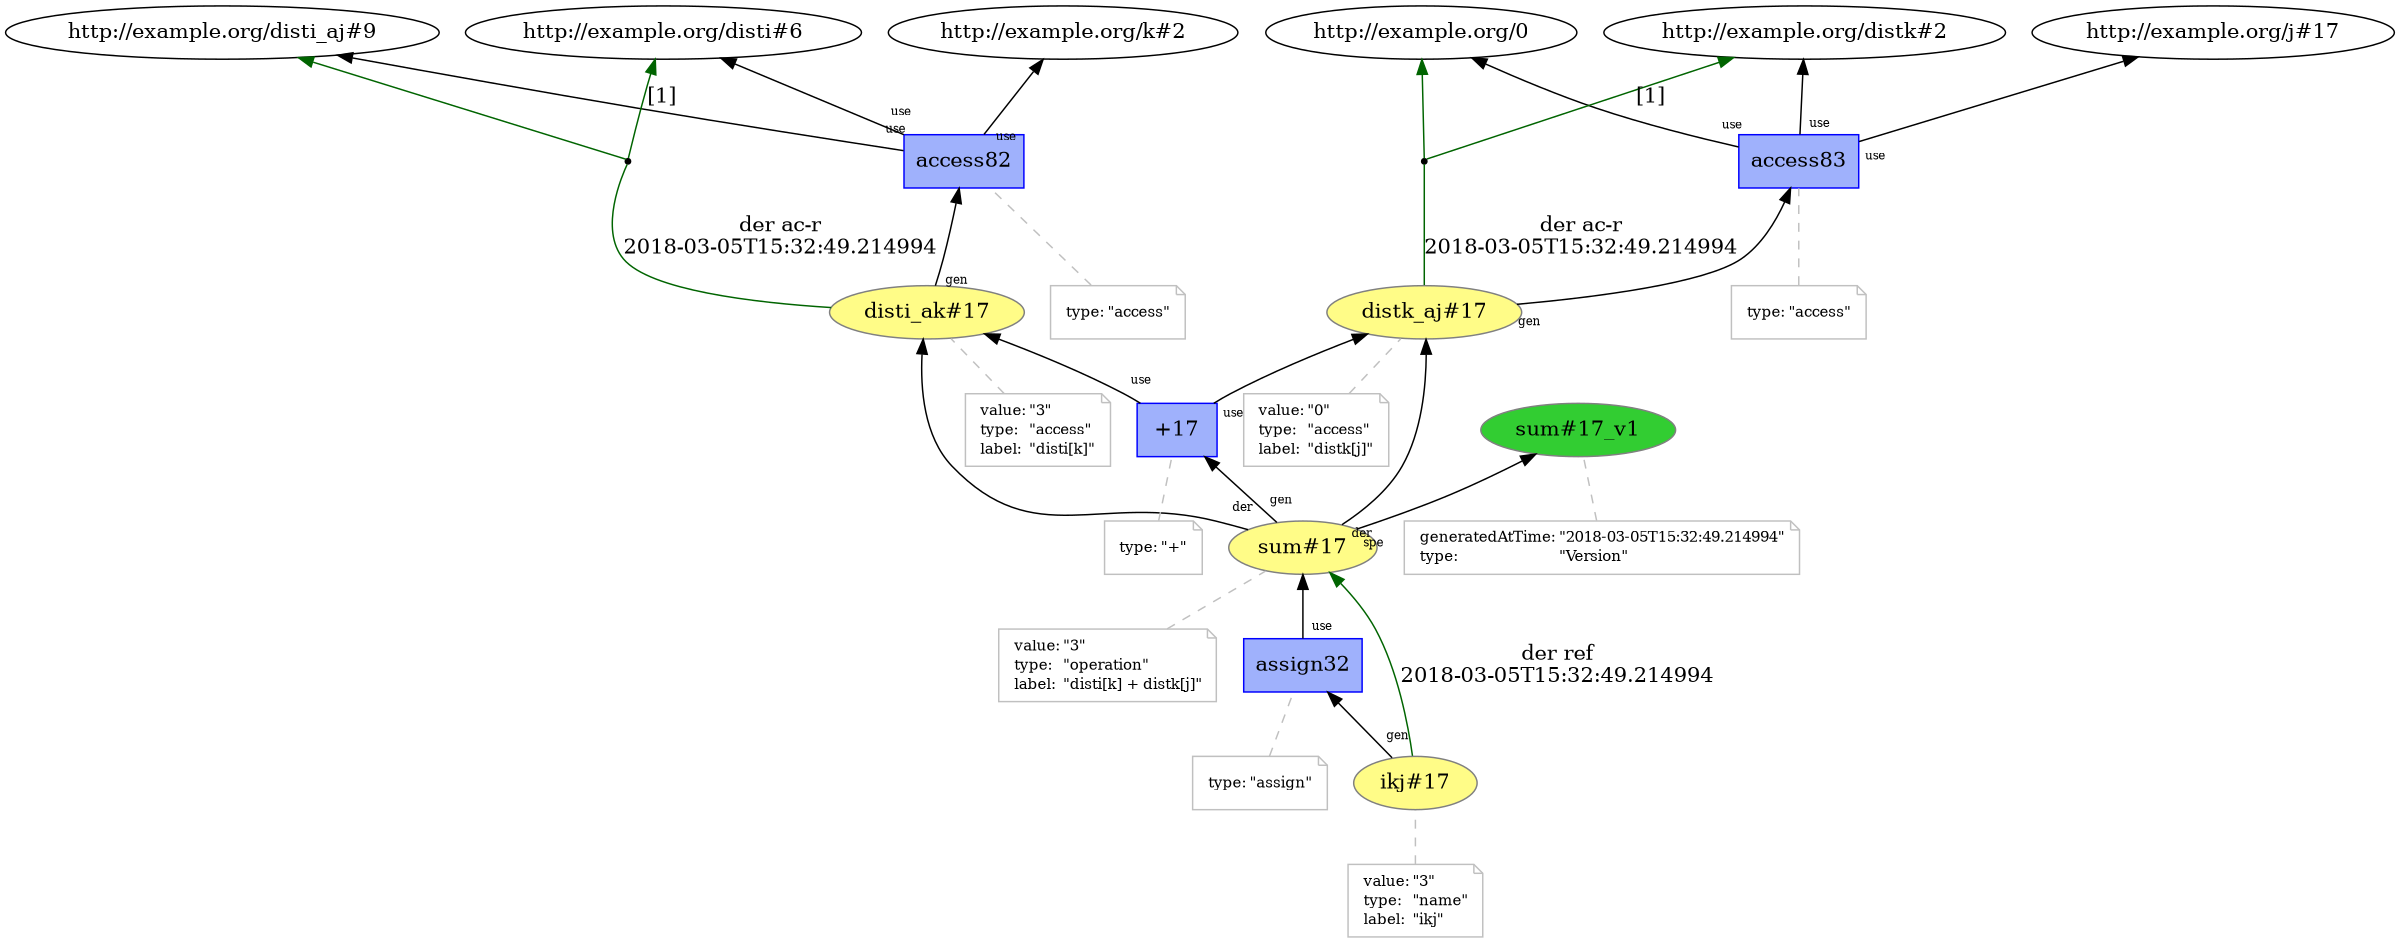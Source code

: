 digraph "PROV" { size="16,12"; rankdir="BT";
"http://example.org/disti_ak#17" [fillcolor="#FFFC87",color="#808080",style="filled",label="disti_ak#17",URL="http://example.org/disti_ak#17"]
"-attrs0" [color="gray",shape="note",fontsize="10",fontcolor="black",label=<<TABLE cellpadding="0" border="0">
	<TR>
	    <TD align="left">value:</TD>
	    <TD align="left">&quot;3&quot;</TD>
	</TR>
	<TR>
	    <TD align="left">type:</TD>
	    <TD align="left">&quot;access&quot;</TD>
	</TR>
	<TR>
	    <TD align="left">label:</TD>
	    <TD align="left">&quot;disti[k]&quot;</TD>
	</TR>
</TABLE>>]
"-attrs0" -> "http://example.org/disti_ak#17" [color="gray",style="dashed",arrowhead="none"]
"http://example.org/access82" [fillcolor="#9FB1FC",color="#0000FF",shape="polygon",sides="4",style="filled",label="access82",URL="http://example.org/access82"]
"-attrs1" [color="gray",shape="note",fontsize="10",fontcolor="black",label=<<TABLE cellpadding="0" border="0">
	<TR>
	    <TD align="left">type:</TD>
	    <TD align="left">&quot;access&quot;</TD>
	</TR>
</TABLE>>]
"-attrs1" -> "http://example.org/access82" [color="gray",style="dashed",arrowhead="none"]
"http://example.org/access82" -> "http://example.org/disti_aj#9" [labelfontsize="8",labeldistance="1.5",labelangle="60.0",rotation="20",taillabel="use"]
"bn0" [shape="point",label=""]
"http://example.org/disti_ak#17" -> "bn0" [arrowhead="none",label="der ac-r
2018-03-05T15:32:49.214994",color="darkgreen"]
"bn0" -> "http://example.org/disti#6" [labelfontsize="8",labeldistance="1.5",color="darkgreen",labelangle="60.0",rotation="20",label="[1]"]
"bn0" -> "http://example.org/disti_aj#9" [color="darkgreen"]
"http://example.org/disti_ak#17" -> "http://example.org/access82" [labelfontsize="8",labeldistance="1.5",labelangle="60.0",rotation="20",taillabel="gen"]
"http://example.org/access82" -> "http://example.org/disti#6" [labelfontsize="8",labeldistance="1.5",labelangle="60.0",rotation="20",taillabel="use"]
"http://example.org/access82" -> "http://example.org/k#2" [labelfontsize="8",labeldistance="1.5",labelangle="60.0",rotation="20",taillabel="use"]
"http://example.org/distk_aj#17" [fillcolor="#FFFC87",color="#808080",style="filled",label="distk_aj#17",URL="http://example.org/distk_aj#17"]
"-attrs2" [color="gray",shape="note",fontsize="10",fontcolor="black",label=<<TABLE cellpadding="0" border="0">
	<TR>
	    <TD align="left">value:</TD>
	    <TD align="left">&quot;0&quot;</TD>
	</TR>
	<TR>
	    <TD align="left">type:</TD>
	    <TD align="left">&quot;access&quot;</TD>
	</TR>
	<TR>
	    <TD align="left">label:</TD>
	    <TD align="left">&quot;distk[j]&quot;</TD>
	</TR>
</TABLE>>]
"-attrs2" -> "http://example.org/distk_aj#17" [color="gray",style="dashed",arrowhead="none"]
"http://example.org/access83" [fillcolor="#9FB1FC",color="#0000FF",shape="polygon",sides="4",style="filled",label="access83",URL="http://example.org/access83"]
"-attrs3" [color="gray",shape="note",fontsize="10",fontcolor="black",label=<<TABLE cellpadding="0" border="0">
	<TR>
	    <TD align="left">type:</TD>
	    <TD align="left">&quot;access&quot;</TD>
	</TR>
</TABLE>>]
"-attrs3" -> "http://example.org/access83" [color="gray",style="dashed",arrowhead="none"]
"http://example.org/access83" -> "http://example.org/0" [labelfontsize="8",labeldistance="1.5",labelangle="60.0",rotation="20",taillabel="use"]
"bn1" [shape="point",label=""]
"http://example.org/distk_aj#17" -> "bn1" [arrowhead="none",label="der ac-r
2018-03-05T15:32:49.214994",color="darkgreen"]
"bn1" -> "http://example.org/distk#2" [labelfontsize="8",labeldistance="1.5",color="darkgreen",labelangle="60.0",rotation="20",label="[1]"]
"bn1" -> "http://example.org/0" [color="darkgreen"]
"http://example.org/distk_aj#17" -> "http://example.org/access83" [labelfontsize="8",labeldistance="1.5",labelangle="60.0",rotation="20",taillabel="gen"]
"http://example.org/access83" -> "http://example.org/distk#2" [labelfontsize="8",labeldistance="1.5",labelangle="60.0",rotation="20",taillabel="use"]
"http://example.org/access83" -> "http://example.org/j#17" [labelfontsize="8",labeldistance="1.5",labelangle="60.0",rotation="20",taillabel="use"]
"http://example.org/sum#17" [fillcolor="#FFFC87",color="#808080",style="filled",label="sum#17",URL="http://example.org/sum#17"]
"-attrs4" [color="gray",shape="note",fontsize="10",fontcolor="black",label=<<TABLE cellpadding="0" border="0">
	<TR>
	    <TD align="left">value:</TD>
	    <TD align="left">&quot;3&quot;</TD>
	</TR>
	<TR>
	    <TD align="left">type:</TD>
	    <TD align="left">&quot;operation&quot;</TD>
	</TR>
	<TR>
	    <TD align="left">label:</TD>
	    <TD align="left">&quot;disti[k] + distk[j]&quot;</TD>
	</TR>
</TABLE>>]
"-attrs4" -> "http://example.org/sum#17" [color="gray",style="dashed",arrowhead="none"]
"http://example.org/sum#17_v1" [fillcolor="#32CD32",color="#808080",style="filled",label="sum#17_v1",URL="http://example.org/sum#17_v1"]
"-attrs5" [color="gray",shape="note",fontsize="10",fontcolor="black",label=<<TABLE cellpadding="0" border="0">
	<TR>
	    <TD align="left">generatedAtTime:</TD>
	    <TD align="left">&quot;2018-03-05T15:32:49.214994&quot;</TD>
	</TR>
	<TR>
	    <TD align="left">type:</TD>
	    <TD align="left">&quot;Version&quot;</TD>
	</TR>
</TABLE>>]
"-attrs5" -> "http://example.org/sum#17_v1" [color="gray",style="dashed",arrowhead="none"]
"http://example.org/sum#17" -> "http://example.org/sum#17_v1" [labelfontsize="8",labeldistance="1.5",labelangle="60.0",rotation="20",taillabel="spe"]
"http://example.org/+17" [fillcolor="#9FB1FC",color="#0000FF",shape="polygon",sides="4",style="filled",label="+17",URL="http://example.org/+17"]
"-attrs6" [color="gray",shape="note",fontsize="10",fontcolor="black",label=<<TABLE cellpadding="0" border="0">
	<TR>
	    <TD align="left">type:</TD>
	    <TD align="left">&quot;+&quot;</TD>
	</TR>
</TABLE>>]
"-attrs6" -> "http://example.org/+17" [color="gray",style="dashed",arrowhead="none"]
"http://example.org/+17" -> "http://example.org/disti_ak#17" [labelfontsize="8",labeldistance="1.5",labelangle="60.0",rotation="20",taillabel="use"]
"http://example.org/sum#17" -> "http://example.org/disti_ak#17" [labelfontsize="8",labeldistance="1.5",labelangle="60.0",rotation="20",taillabel="der"]
"http://example.org/+17" -> "http://example.org/distk_aj#17" [labelfontsize="8",labeldistance="1.5",labelangle="60.0",rotation="20",taillabel="use"]
"http://example.org/sum#17" -> "http://example.org/distk_aj#17" [labelfontsize="8",labeldistance="1.5",labelangle="60.0",rotation="20",taillabel="der"]
"http://example.org/sum#17" -> "http://example.org/+17" [labelfontsize="8",labeldistance="1.5",labelangle="60.0",rotation="20",taillabel="gen"]
"http://example.org/ikj#17" [fillcolor="#FFFC87",color="#808080",style="filled",label="ikj#17",URL="http://example.org/ikj#17"]
"-attrs7" [color="gray",shape="note",fontsize="10",fontcolor="black",label=<<TABLE cellpadding="0" border="0">
	<TR>
	    <TD align="left">value:</TD>
	    <TD align="left">&quot;3&quot;</TD>
	</TR>
	<TR>
	    <TD align="left">type:</TD>
	    <TD align="left">&quot;name&quot;</TD>
	</TR>
	<TR>
	    <TD align="left">label:</TD>
	    <TD align="left">&quot;ikj&quot;</TD>
	</TR>
</TABLE>>]
"-attrs7" -> "http://example.org/ikj#17" [color="gray",style="dashed",arrowhead="none"]
"http://example.org/assign32" [fillcolor="#9FB1FC",color="#0000FF",shape="polygon",sides="4",style="filled",label="assign32",URL="http://example.org/assign32"]
"-attrs8" [color="gray",shape="note",fontsize="10",fontcolor="black",label=<<TABLE cellpadding="0" border="0">
	<TR>
	    <TD align="left">type:</TD>
	    <TD align="left">&quot;assign&quot;</TD>
	</TR>
</TABLE>>]
"-attrs8" -> "http://example.org/assign32" [color="gray",style="dashed",arrowhead="none"]
"http://example.org/assign32" -> "http://example.org/sum#17" [labelfontsize="8",labeldistance="1.5",labelangle="60.0",rotation="20",taillabel="use"]
"http://example.org/ikj#17" -> "http://example.org/sum#17" [labelfontsize="8",labeldistance="1.5",color="darkgreen",labelangle="60.0",rotation="20",label="der ref
2018-03-05T15:32:49.214994"]
"http://example.org/ikj#17" -> "http://example.org/assign32" [labelfontsize="8",labeldistance="1.5",labelangle="60.0",rotation="20",taillabel="gen"]
}